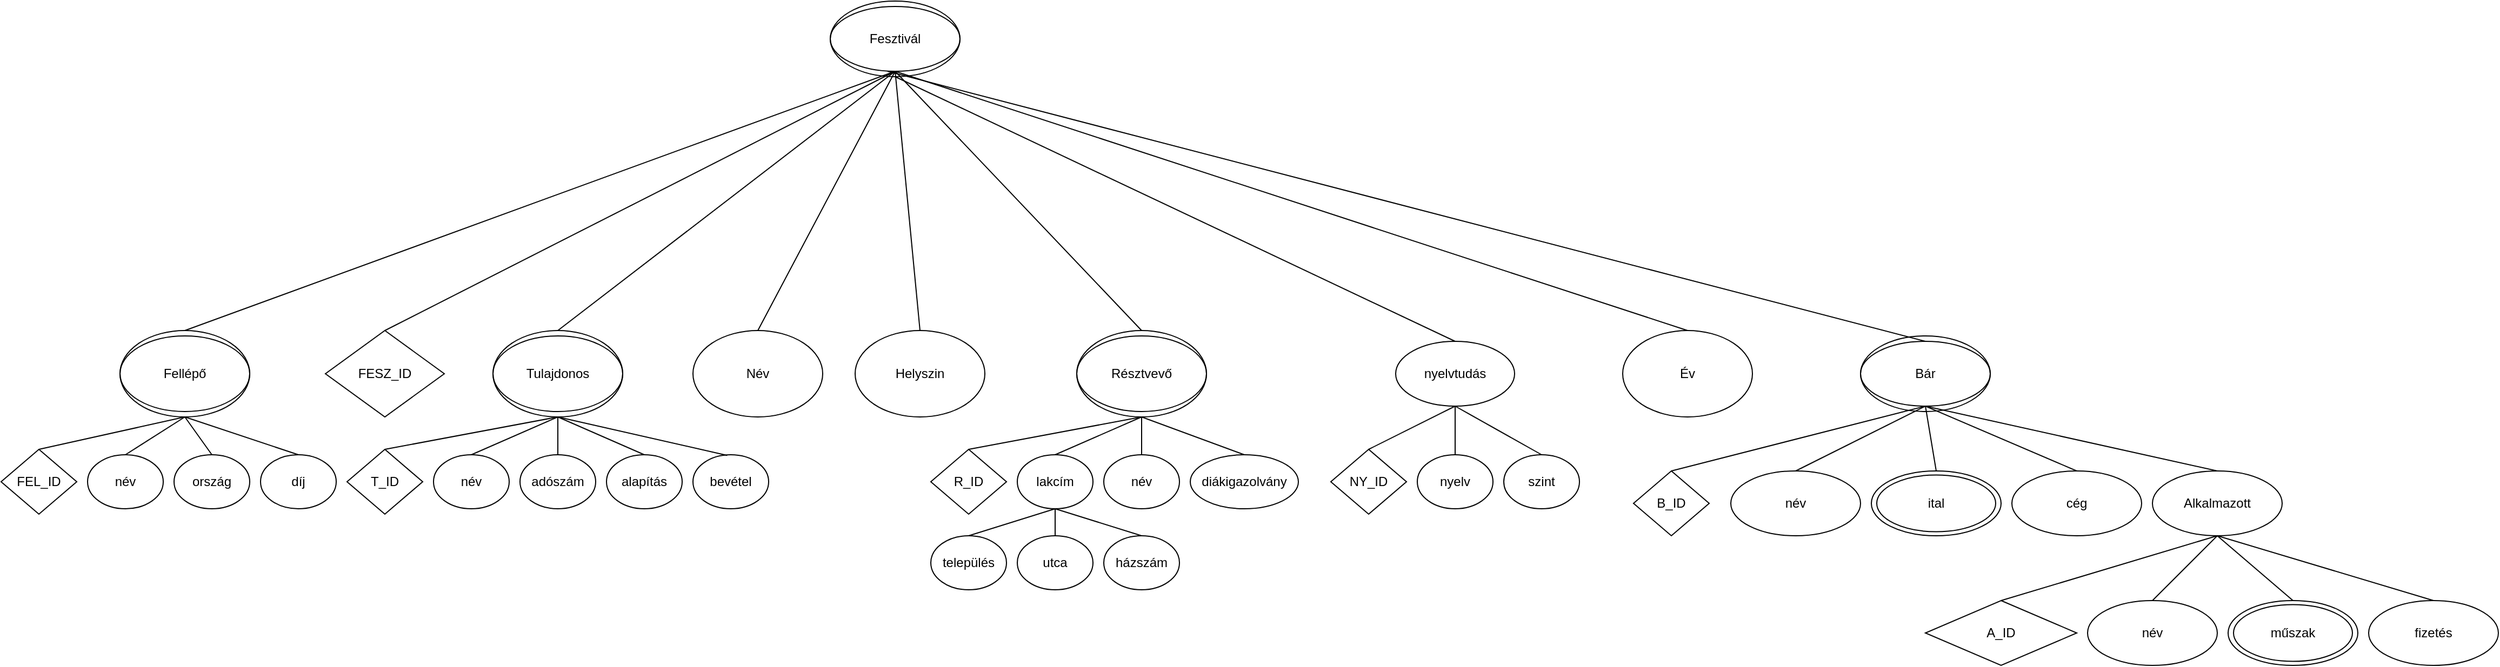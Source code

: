 <mxfile version="22.0.2" type="device">
  <diagram name="1 oldal" id="7lw6WMQ3eBTpCvgSntQc">
    <mxGraphModel dx="1568" dy="2256" grid="1" gridSize="10" guides="1" tooltips="1" connect="1" arrows="1" fold="1" page="1" pageScale="1" pageWidth="1654" pageHeight="1169" math="0" shadow="0">
      <root>
        <mxCell id="0" />
        <mxCell id="1" parent="0" />
        <mxCell id="cJz19DtH62OPi_U7Q-RF-15" value="Fesztivál" style="ellipse;whiteSpace=wrap;html=1;" vertex="1" parent="1">
          <mxGeometry x="767" y="-1140" width="120" height="60" as="geometry" />
        </mxCell>
        <mxCell id="cJz19DtH62OPi_U7Q-RF-18" value="Fellépő" style="ellipse;whiteSpace=wrap;html=1;" vertex="1" parent="1">
          <mxGeometry x="110" y="-840" width="120" height="80" as="geometry" />
        </mxCell>
        <mxCell id="cJz19DtH62OPi_U7Q-RF-19" value="FEL_ID" style="rhombus;whiteSpace=wrap;html=1;" vertex="1" parent="1">
          <mxGeometry y="-730" width="70" height="60" as="geometry" />
        </mxCell>
        <mxCell id="cJz19DtH62OPi_U7Q-RF-20" value="név" style="ellipse;whiteSpace=wrap;html=1;" vertex="1" parent="1">
          <mxGeometry x="80" y="-725" width="70" height="50" as="geometry" />
        </mxCell>
        <mxCell id="cJz19DtH62OPi_U7Q-RF-21" value="ország" style="ellipse;whiteSpace=wrap;html=1;" vertex="1" parent="1">
          <mxGeometry x="160" y="-725" width="70" height="50" as="geometry" />
        </mxCell>
        <mxCell id="cJz19DtH62OPi_U7Q-RF-22" value="díj" style="ellipse;whiteSpace=wrap;html=1;" vertex="1" parent="1">
          <mxGeometry x="240" y="-725" width="70" height="50" as="geometry" />
        </mxCell>
        <mxCell id="cJz19DtH62OPi_U7Q-RF-23" value="" style="endArrow=none;html=1;rounded=0;entryX=0.5;entryY=1;entryDx=0;entryDy=0;exitX=0.5;exitY=0;exitDx=0;exitDy=0;" edge="1" parent="1" source="cJz19DtH62OPi_U7Q-RF-19" target="cJz19DtH62OPi_U7Q-RF-18">
          <mxGeometry width="50" height="50" relative="1" as="geometry">
            <mxPoint x="200" y="-670" as="sourcePoint" />
            <mxPoint x="250" y="-720" as="targetPoint" />
          </mxGeometry>
        </mxCell>
        <mxCell id="cJz19DtH62OPi_U7Q-RF-24" value="" style="endArrow=none;html=1;rounded=0;entryX=0.5;entryY=1;entryDx=0;entryDy=0;exitX=0.5;exitY=0;exitDx=0;exitDy=0;" edge="1" parent="1" source="cJz19DtH62OPi_U7Q-RF-20" target="cJz19DtH62OPi_U7Q-RF-18">
          <mxGeometry width="50" height="50" relative="1" as="geometry">
            <mxPoint x="200" y="-670" as="sourcePoint" />
            <mxPoint x="160" y="-760" as="targetPoint" />
          </mxGeometry>
        </mxCell>
        <mxCell id="cJz19DtH62OPi_U7Q-RF-25" value="" style="endArrow=none;html=1;rounded=0;exitX=0.5;exitY=0;exitDx=0;exitDy=0;" edge="1" parent="1" source="cJz19DtH62OPi_U7Q-RF-21">
          <mxGeometry width="50" height="50" relative="1" as="geometry">
            <mxPoint x="200" y="-670" as="sourcePoint" />
            <mxPoint x="170" y="-760" as="targetPoint" />
          </mxGeometry>
        </mxCell>
        <mxCell id="cJz19DtH62OPi_U7Q-RF-26" value="" style="endArrow=none;html=1;rounded=0;entryX=0.5;entryY=0;entryDx=0;entryDy=0;" edge="1" parent="1" target="cJz19DtH62OPi_U7Q-RF-22">
          <mxGeometry width="50" height="50" relative="1" as="geometry">
            <mxPoint x="170" y="-760" as="sourcePoint" />
            <mxPoint x="250" y="-720" as="targetPoint" />
          </mxGeometry>
        </mxCell>
        <mxCell id="cJz19DtH62OPi_U7Q-RF-27" value="" style="endArrow=none;html=1;rounded=0;entryX=0.5;entryY=1;entryDx=0;entryDy=0;exitX=0.5;exitY=0;exitDx=0;exitDy=0;" edge="1" parent="1" source="cJz19DtH62OPi_U7Q-RF-18" target="cJz19DtH62OPi_U7Q-RF-15">
          <mxGeometry width="50" height="50" relative="1" as="geometry">
            <mxPoint x="420" y="-730" as="sourcePoint" />
            <mxPoint x="470" y="-780" as="targetPoint" />
          </mxGeometry>
        </mxCell>
        <mxCell id="cJz19DtH62OPi_U7Q-RF-28" value="FESZ_ID" style="rhombus;whiteSpace=wrap;html=1;" vertex="1" parent="1">
          <mxGeometry x="300" y="-840" width="110" height="80" as="geometry" />
        </mxCell>
        <mxCell id="cJz19DtH62OPi_U7Q-RF-29" value="" style="endArrow=none;html=1;rounded=0;entryX=0.5;entryY=1;entryDx=0;entryDy=0;exitX=0.5;exitY=0;exitDx=0;exitDy=0;" edge="1" parent="1" source="cJz19DtH62OPi_U7Q-RF-28" target="cJz19DtH62OPi_U7Q-RF-15">
          <mxGeometry width="50" height="50" relative="1" as="geometry">
            <mxPoint x="500" y="-730" as="sourcePoint" />
            <mxPoint x="550" y="-780" as="targetPoint" />
          </mxGeometry>
        </mxCell>
        <mxCell id="cJz19DtH62OPi_U7Q-RF-30" value="Tulajdonos" style="ellipse;whiteSpace=wrap;html=1;" vertex="1" parent="1">
          <mxGeometry x="455" y="-840" width="120" height="80" as="geometry" />
        </mxCell>
        <mxCell id="cJz19DtH62OPi_U7Q-RF-31" value="T_ID" style="rhombus;whiteSpace=wrap;html=1;" vertex="1" parent="1">
          <mxGeometry x="320" y="-730" width="70" height="60" as="geometry" />
        </mxCell>
        <mxCell id="cJz19DtH62OPi_U7Q-RF-32" value="név" style="ellipse;whiteSpace=wrap;html=1;" vertex="1" parent="1">
          <mxGeometry x="400" y="-725" width="70" height="50" as="geometry" />
        </mxCell>
        <mxCell id="cJz19DtH62OPi_U7Q-RF-33" value="adószám" style="ellipse;whiteSpace=wrap;html=1;" vertex="1" parent="1">
          <mxGeometry x="480" y="-725" width="70" height="50" as="geometry" />
        </mxCell>
        <mxCell id="cJz19DtH62OPi_U7Q-RF-34" value="alapítás" style="ellipse;whiteSpace=wrap;html=1;" vertex="1" parent="1">
          <mxGeometry x="560" y="-725" width="70" height="50" as="geometry" />
        </mxCell>
        <mxCell id="cJz19DtH62OPi_U7Q-RF-35" value="" style="endArrow=none;html=1;rounded=0;entryX=0.5;entryY=1;entryDx=0;entryDy=0;exitX=0.5;exitY=0;exitDx=0;exitDy=0;" edge="1" parent="1" source="cJz19DtH62OPi_U7Q-RF-31" target="cJz19DtH62OPi_U7Q-RF-30">
          <mxGeometry width="50" height="50" relative="1" as="geometry">
            <mxPoint x="520" y="-670" as="sourcePoint" />
            <mxPoint x="570" y="-720" as="targetPoint" />
          </mxGeometry>
        </mxCell>
        <mxCell id="cJz19DtH62OPi_U7Q-RF-36" value="" style="endArrow=none;html=1;rounded=0;entryX=0.5;entryY=1;entryDx=0;entryDy=0;exitX=0.5;exitY=0;exitDx=0;exitDy=0;" edge="1" parent="1" source="cJz19DtH62OPi_U7Q-RF-32" target="cJz19DtH62OPi_U7Q-RF-30">
          <mxGeometry width="50" height="50" relative="1" as="geometry">
            <mxPoint x="520" y="-670" as="sourcePoint" />
            <mxPoint x="480" y="-760" as="targetPoint" />
          </mxGeometry>
        </mxCell>
        <mxCell id="cJz19DtH62OPi_U7Q-RF-37" value="" style="endArrow=none;html=1;rounded=0;exitX=0.5;exitY=0;exitDx=0;exitDy=0;entryX=0.5;entryY=1;entryDx=0;entryDy=0;" edge="1" parent="1" source="cJz19DtH62OPi_U7Q-RF-33" target="cJz19DtH62OPi_U7Q-RF-30">
          <mxGeometry width="50" height="50" relative="1" as="geometry">
            <mxPoint x="520" y="-670" as="sourcePoint" />
            <mxPoint x="490" y="-760" as="targetPoint" />
          </mxGeometry>
        </mxCell>
        <mxCell id="cJz19DtH62OPi_U7Q-RF-38" value="" style="endArrow=none;html=1;rounded=0;entryX=0.5;entryY=0;entryDx=0;entryDy=0;exitX=0.5;exitY=1;exitDx=0;exitDy=0;" edge="1" parent="1" target="cJz19DtH62OPi_U7Q-RF-34" source="cJz19DtH62OPi_U7Q-RF-30">
          <mxGeometry width="50" height="50" relative="1" as="geometry">
            <mxPoint x="490" y="-760" as="sourcePoint" />
            <mxPoint x="570" y="-720" as="targetPoint" />
          </mxGeometry>
        </mxCell>
        <mxCell id="cJz19DtH62OPi_U7Q-RF-39" value="bevétel" style="ellipse;whiteSpace=wrap;html=1;" vertex="1" parent="1">
          <mxGeometry x="640" y="-725" width="70" height="50" as="geometry" />
        </mxCell>
        <mxCell id="cJz19DtH62OPi_U7Q-RF-40" value="" style="endArrow=none;html=1;rounded=0;entryX=0.5;entryY=1;entryDx=0;entryDy=0;exitX=0.453;exitY=0.012;exitDx=0;exitDy=0;exitPerimeter=0;" edge="1" parent="1" source="cJz19DtH62OPi_U7Q-RF-39" target="cJz19DtH62OPi_U7Q-RF-30">
          <mxGeometry width="50" height="50" relative="1" as="geometry">
            <mxPoint x="500" y="-730" as="sourcePoint" />
            <mxPoint x="550" y="-780" as="targetPoint" />
          </mxGeometry>
        </mxCell>
        <mxCell id="cJz19DtH62OPi_U7Q-RF-41" value="" style="endArrow=none;html=1;rounded=0;entryX=0.5;entryY=1;entryDx=0;entryDy=0;exitX=0.5;exitY=0;exitDx=0;exitDy=0;" edge="1" parent="1" source="cJz19DtH62OPi_U7Q-RF-30" target="cJz19DtH62OPi_U7Q-RF-15">
          <mxGeometry width="50" height="50" relative="1" as="geometry">
            <mxPoint x="510" y="-830" as="sourcePoint" />
            <mxPoint x="560" y="-880" as="targetPoint" />
          </mxGeometry>
        </mxCell>
        <mxCell id="cJz19DtH62OPi_U7Q-RF-43" value="Név" style="ellipse;whiteSpace=wrap;html=1;" vertex="1" parent="1">
          <mxGeometry x="640" y="-840" width="120" height="80" as="geometry" />
        </mxCell>
        <mxCell id="cJz19DtH62OPi_U7Q-RF-44" value="Helyszin" style="ellipse;whiteSpace=wrap;html=1;" vertex="1" parent="1">
          <mxGeometry x="790" y="-840" width="120" height="80" as="geometry" />
        </mxCell>
        <mxCell id="cJz19DtH62OPi_U7Q-RF-45" value="" style="endArrow=none;html=1;rounded=0;entryX=0.5;entryY=1;entryDx=0;entryDy=0;exitX=0.5;exitY=0;exitDx=0;exitDy=0;" edge="1" parent="1" source="cJz19DtH62OPi_U7Q-RF-43" target="cJz19DtH62OPi_U7Q-RF-15">
          <mxGeometry width="50" height="50" relative="1" as="geometry">
            <mxPoint x="810" y="-840" as="sourcePoint" />
            <mxPoint x="860" y="-890" as="targetPoint" />
          </mxGeometry>
        </mxCell>
        <mxCell id="cJz19DtH62OPi_U7Q-RF-46" value="" style="endArrow=none;html=1;rounded=0;entryX=0.5;entryY=1;entryDx=0;entryDy=0;exitX=0.5;exitY=0;exitDx=0;exitDy=0;" edge="1" parent="1" source="cJz19DtH62OPi_U7Q-RF-44" target="cJz19DtH62OPi_U7Q-RF-15">
          <mxGeometry width="50" height="50" relative="1" as="geometry">
            <mxPoint x="810" y="-840" as="sourcePoint" />
            <mxPoint x="860" y="-890" as="targetPoint" />
          </mxGeometry>
        </mxCell>
        <mxCell id="cJz19DtH62OPi_U7Q-RF-47" value="Résztvevő" style="ellipse;whiteSpace=wrap;html=1;" vertex="1" parent="1">
          <mxGeometry x="995" y="-840" width="120" height="80" as="geometry" />
        </mxCell>
        <mxCell id="cJz19DtH62OPi_U7Q-RF-48" value="R_ID" style="rhombus;whiteSpace=wrap;html=1;" vertex="1" parent="1">
          <mxGeometry x="860" y="-730" width="70" height="60" as="geometry" />
        </mxCell>
        <mxCell id="cJz19DtH62OPi_U7Q-RF-49" value="lakcím" style="ellipse;whiteSpace=wrap;html=1;" vertex="1" parent="1">
          <mxGeometry x="940" y="-725" width="70" height="50" as="geometry" />
        </mxCell>
        <mxCell id="cJz19DtH62OPi_U7Q-RF-50" value="név" style="ellipse;whiteSpace=wrap;html=1;" vertex="1" parent="1">
          <mxGeometry x="1020" y="-725" width="70" height="50" as="geometry" />
        </mxCell>
        <mxCell id="cJz19DtH62OPi_U7Q-RF-51" value="diákigazolvány" style="ellipse;whiteSpace=wrap;html=1;" vertex="1" parent="1">
          <mxGeometry x="1100" y="-725" width="100" height="50" as="geometry" />
        </mxCell>
        <mxCell id="cJz19DtH62OPi_U7Q-RF-52" value="" style="endArrow=none;html=1;rounded=0;entryX=0.5;entryY=1;entryDx=0;entryDy=0;exitX=0.5;exitY=0;exitDx=0;exitDy=0;" edge="1" parent="1" source="cJz19DtH62OPi_U7Q-RF-48" target="cJz19DtH62OPi_U7Q-RF-47">
          <mxGeometry width="50" height="50" relative="1" as="geometry">
            <mxPoint x="1060" y="-670" as="sourcePoint" />
            <mxPoint x="1110" y="-720" as="targetPoint" />
          </mxGeometry>
        </mxCell>
        <mxCell id="cJz19DtH62OPi_U7Q-RF-53" value="" style="endArrow=none;html=1;rounded=0;entryX=0.5;entryY=1;entryDx=0;entryDy=0;exitX=0.5;exitY=0;exitDx=0;exitDy=0;" edge="1" parent="1" source="cJz19DtH62OPi_U7Q-RF-49" target="cJz19DtH62OPi_U7Q-RF-47">
          <mxGeometry width="50" height="50" relative="1" as="geometry">
            <mxPoint x="1060" y="-670" as="sourcePoint" />
            <mxPoint x="1020" y="-760" as="targetPoint" />
          </mxGeometry>
        </mxCell>
        <mxCell id="cJz19DtH62OPi_U7Q-RF-54" value="" style="endArrow=none;html=1;rounded=0;exitX=0.5;exitY=0;exitDx=0;exitDy=0;entryX=0.5;entryY=1;entryDx=0;entryDy=0;" edge="1" parent="1" source="cJz19DtH62OPi_U7Q-RF-50" target="cJz19DtH62OPi_U7Q-RF-47">
          <mxGeometry width="50" height="50" relative="1" as="geometry">
            <mxPoint x="1060" y="-670" as="sourcePoint" />
            <mxPoint x="1030" y="-760" as="targetPoint" />
          </mxGeometry>
        </mxCell>
        <mxCell id="cJz19DtH62OPi_U7Q-RF-55" value="" style="endArrow=none;html=1;rounded=0;entryX=0.5;entryY=0;entryDx=0;entryDy=0;exitX=0.5;exitY=1;exitDx=0;exitDy=0;" edge="1" parent="1" source="cJz19DtH62OPi_U7Q-RF-47" target="cJz19DtH62OPi_U7Q-RF-51">
          <mxGeometry width="50" height="50" relative="1" as="geometry">
            <mxPoint x="1030" y="-760" as="sourcePoint" />
            <mxPoint x="1110" y="-720" as="targetPoint" />
          </mxGeometry>
        </mxCell>
        <mxCell id="cJz19DtH62OPi_U7Q-RF-56" value="nyelvtudás" style="ellipse;whiteSpace=wrap;html=1;" vertex="1" parent="1">
          <mxGeometry x="1290" y="-830" width="110" height="60" as="geometry" />
        </mxCell>
        <mxCell id="cJz19DtH62OPi_U7Q-RF-58" value="" style="endArrow=none;html=1;rounded=0;entryX=0.5;entryY=1;entryDx=0;entryDy=0;exitX=0.5;exitY=0;exitDx=0;exitDy=0;" edge="1" parent="1" source="cJz19DtH62OPi_U7Q-RF-47" target="cJz19DtH62OPi_U7Q-RF-15">
          <mxGeometry width="50" height="50" relative="1" as="geometry">
            <mxPoint x="810" y="-840" as="sourcePoint" />
            <mxPoint x="860" y="-890" as="targetPoint" />
          </mxGeometry>
        </mxCell>
        <mxCell id="cJz19DtH62OPi_U7Q-RF-59" value="település" style="ellipse;whiteSpace=wrap;html=1;" vertex="1" parent="1">
          <mxGeometry x="860" y="-650" width="70" height="50" as="geometry" />
        </mxCell>
        <mxCell id="cJz19DtH62OPi_U7Q-RF-60" value="utca" style="ellipse;whiteSpace=wrap;html=1;" vertex="1" parent="1">
          <mxGeometry x="940" y="-650" width="70" height="50" as="geometry" />
        </mxCell>
        <mxCell id="cJz19DtH62OPi_U7Q-RF-61" value="házszám" style="ellipse;whiteSpace=wrap;html=1;" vertex="1" parent="1">
          <mxGeometry x="1020" y="-650" width="70" height="50" as="geometry" />
        </mxCell>
        <mxCell id="cJz19DtH62OPi_U7Q-RF-62" value="" style="endArrow=none;html=1;rounded=0;exitX=0.5;exitY=0;exitDx=0;exitDy=0;entryX=0.5;entryY=1;entryDx=0;entryDy=0;" edge="1" parent="1" source="cJz19DtH62OPi_U7Q-RF-59" target="cJz19DtH62OPi_U7Q-RF-49">
          <mxGeometry width="50" height="50" relative="1" as="geometry">
            <mxPoint x="1010" y="-840" as="sourcePoint" />
            <mxPoint x="1060" y="-890" as="targetPoint" />
          </mxGeometry>
        </mxCell>
        <mxCell id="cJz19DtH62OPi_U7Q-RF-63" value="" style="endArrow=none;html=1;rounded=0;exitX=0.5;exitY=0;exitDx=0;exitDy=0;entryX=0.5;entryY=1;entryDx=0;entryDy=0;" edge="1" parent="1" source="cJz19DtH62OPi_U7Q-RF-60" target="cJz19DtH62OPi_U7Q-RF-49">
          <mxGeometry width="50" height="50" relative="1" as="geometry">
            <mxPoint x="905" y="-640" as="sourcePoint" />
            <mxPoint x="985" y="-665" as="targetPoint" />
          </mxGeometry>
        </mxCell>
        <mxCell id="cJz19DtH62OPi_U7Q-RF-65" value="" style="endArrow=none;html=1;rounded=0;exitX=0.5;exitY=0;exitDx=0;exitDy=0;entryX=0.5;entryY=1;entryDx=0;entryDy=0;" edge="1" parent="1" source="cJz19DtH62OPi_U7Q-RF-61" target="cJz19DtH62OPi_U7Q-RF-49">
          <mxGeometry width="50" height="50" relative="1" as="geometry">
            <mxPoint x="985" y="-640" as="sourcePoint" />
            <mxPoint x="985" y="-665" as="targetPoint" />
          </mxGeometry>
        </mxCell>
        <mxCell id="cJz19DtH62OPi_U7Q-RF-67" value="nyelv" style="ellipse;whiteSpace=wrap;html=1;" vertex="1" parent="1">
          <mxGeometry x="1310" y="-725" width="70" height="50" as="geometry" />
        </mxCell>
        <mxCell id="cJz19DtH62OPi_U7Q-RF-68" value="szint" style="ellipse;whiteSpace=wrap;html=1;" vertex="1" parent="1">
          <mxGeometry x="1390" y="-725" width="70" height="50" as="geometry" />
        </mxCell>
        <mxCell id="cJz19DtH62OPi_U7Q-RF-69" value="NY_ID" style="rhombus;whiteSpace=wrap;html=1;" vertex="1" parent="1">
          <mxGeometry x="1230" y="-730" width="70" height="60" as="geometry" />
        </mxCell>
        <mxCell id="cJz19DtH62OPi_U7Q-RF-70" value="" style="endArrow=none;html=1;rounded=0;entryX=0.5;entryY=1;entryDx=0;entryDy=0;exitX=0.5;exitY=0;exitDx=0;exitDy=0;" edge="1" parent="1" source="cJz19DtH62OPi_U7Q-RF-69" target="cJz19DtH62OPi_U7Q-RF-56">
          <mxGeometry width="50" height="50" relative="1" as="geometry">
            <mxPoint x="1170" y="-795" as="sourcePoint" />
            <mxPoint x="1220" y="-845" as="targetPoint" />
          </mxGeometry>
        </mxCell>
        <mxCell id="cJz19DtH62OPi_U7Q-RF-71" value="" style="endArrow=none;html=1;rounded=0;entryX=0.5;entryY=1;entryDx=0;entryDy=0;exitX=0.5;exitY=0;exitDx=0;exitDy=0;" edge="1" parent="1" source="cJz19DtH62OPi_U7Q-RF-67" target="cJz19DtH62OPi_U7Q-RF-56">
          <mxGeometry width="50" height="50" relative="1" as="geometry">
            <mxPoint x="1275" y="-720" as="sourcePoint" />
            <mxPoint x="1355" y="-740" as="targetPoint" />
          </mxGeometry>
        </mxCell>
        <mxCell id="cJz19DtH62OPi_U7Q-RF-72" value="" style="endArrow=none;html=1;rounded=0;entryX=0.5;entryY=1;entryDx=0;entryDy=0;exitX=0.5;exitY=0;exitDx=0;exitDy=0;" edge="1" parent="1" source="cJz19DtH62OPi_U7Q-RF-68" target="cJz19DtH62OPi_U7Q-RF-56">
          <mxGeometry width="50" height="50" relative="1" as="geometry">
            <mxPoint x="1355" y="-715" as="sourcePoint" />
            <mxPoint x="1355" y="-740" as="targetPoint" />
          </mxGeometry>
        </mxCell>
        <mxCell id="cJz19DtH62OPi_U7Q-RF-73" value="Év" style="ellipse;whiteSpace=wrap;html=1;" vertex="1" parent="1">
          <mxGeometry x="1500" y="-840" width="120" height="80" as="geometry" />
        </mxCell>
        <mxCell id="cJz19DtH62OPi_U7Q-RF-77" value="" style="endArrow=none;html=1;rounded=0;entryX=0.5;entryY=0;entryDx=0;entryDy=0;exitX=0.5;exitY=1;exitDx=0;exitDy=0;" edge="1" parent="1" source="cJz19DtH62OPi_U7Q-RF-15" target="cJz19DtH62OPi_U7Q-RF-73">
          <mxGeometry width="50" height="50" relative="1" as="geometry">
            <mxPoint x="1180" y="-650" as="sourcePoint" />
            <mxPoint x="1230" y="-700" as="targetPoint" />
          </mxGeometry>
        </mxCell>
        <mxCell id="cJz19DtH62OPi_U7Q-RF-79" value="" style="ellipse;whiteSpace=wrap;html=1;fillColor=none;" vertex="1" parent="1">
          <mxGeometry x="767" y="-1145" width="120" height="70" as="geometry" />
        </mxCell>
        <mxCell id="cJz19DtH62OPi_U7Q-RF-81" value="" style="ellipse;whiteSpace=wrap;html=1;fillColor=none;" vertex="1" parent="1">
          <mxGeometry x="995" y="-835" width="120" height="70" as="geometry" />
        </mxCell>
        <mxCell id="cJz19DtH62OPi_U7Q-RF-84" value="" style="ellipse;whiteSpace=wrap;html=1;fillColor=none;" vertex="1" parent="1">
          <mxGeometry x="455" y="-835" width="120" height="70" as="geometry" />
        </mxCell>
        <mxCell id="cJz19DtH62OPi_U7Q-RF-85" value="" style="ellipse;whiteSpace=wrap;html=1;fillColor=none;" vertex="1" parent="1">
          <mxGeometry x="110" y="-835" width="120" height="70" as="geometry" />
        </mxCell>
        <mxCell id="cJz19DtH62OPi_U7Q-RF-86" value="Bár" style="ellipse;whiteSpace=wrap;html=1;" vertex="1" parent="1">
          <mxGeometry x="1720" y="-830" width="120" height="60" as="geometry" />
        </mxCell>
        <mxCell id="cJz19DtH62OPi_U7Q-RF-87" value="ital" style="ellipse;whiteSpace=wrap;html=1;" vertex="1" parent="1">
          <mxGeometry x="1730" y="-710" width="120" height="60" as="geometry" />
        </mxCell>
        <mxCell id="cJz19DtH62OPi_U7Q-RF-88" value="" style="endArrow=none;html=1;rounded=0;entryX=0.5;entryY=1;entryDx=0;entryDy=0;exitX=0.5;exitY=0;exitDx=0;exitDy=0;" edge="1" parent="1" source="cJz19DtH62OPi_U7Q-RF-87" target="cJz19DtH62OPi_U7Q-RF-86">
          <mxGeometry width="50" height="50" relative="1" as="geometry">
            <mxPoint x="750" y="-600" as="sourcePoint" />
            <mxPoint x="800" y="-650" as="targetPoint" />
          </mxGeometry>
        </mxCell>
        <mxCell id="cJz19DtH62OPi_U7Q-RF-89" value="Alkalmazott" style="ellipse;whiteSpace=wrap;html=1;" vertex="1" parent="1">
          <mxGeometry x="1990" y="-710" width="120" height="60" as="geometry" />
        </mxCell>
        <mxCell id="cJz19DtH62OPi_U7Q-RF-90" value="cég" style="ellipse;whiteSpace=wrap;html=1;" vertex="1" parent="1">
          <mxGeometry x="1860" y="-710" width="120" height="60" as="geometry" />
        </mxCell>
        <mxCell id="cJz19DtH62OPi_U7Q-RF-91" value="név" style="ellipse;whiteSpace=wrap;html=1;" vertex="1" parent="1">
          <mxGeometry x="1600" y="-710" width="120" height="60" as="geometry" />
        </mxCell>
        <mxCell id="cJz19DtH62OPi_U7Q-RF-92" value="" style="endArrow=none;html=1;rounded=0;exitX=0.5;exitY=0;exitDx=0;exitDy=0;entryX=0.5;entryY=1;entryDx=0;entryDy=0;" edge="1" parent="1" target="cJz19DtH62OPi_U7Q-RF-86" source="cJz19DtH62OPi_U7Q-RF-106">
          <mxGeometry width="50" height="50" relative="1" as="geometry">
            <mxPoint x="1520" y="-710" as="sourcePoint" />
            <mxPoint x="1780" y="-750" as="targetPoint" />
          </mxGeometry>
        </mxCell>
        <mxCell id="cJz19DtH62OPi_U7Q-RF-93" value="" style="endArrow=none;html=1;rounded=0;exitX=0.5;exitY=0;exitDx=0;exitDy=0;entryX=0.5;entryY=1;entryDx=0;entryDy=0;" edge="1" parent="1" source="cJz19DtH62OPi_U7Q-RF-91" target="cJz19DtH62OPi_U7Q-RF-86">
          <mxGeometry width="50" height="50" relative="1" as="geometry">
            <mxPoint x="1540" y="-700" as="sourcePoint" />
            <mxPoint x="1780" y="-750" as="targetPoint" />
          </mxGeometry>
        </mxCell>
        <mxCell id="cJz19DtH62OPi_U7Q-RF-94" value="" style="endArrow=none;html=1;rounded=0;exitX=0.5;exitY=0;exitDx=0;exitDy=0;entryX=0.5;entryY=1;entryDx=0;entryDy=0;" edge="1" parent="1" source="cJz19DtH62OPi_U7Q-RF-90" target="cJz19DtH62OPi_U7Q-RF-86">
          <mxGeometry width="50" height="50" relative="1" as="geometry">
            <mxPoint x="1540" y="-700" as="sourcePoint" />
            <mxPoint x="1590" y="-750" as="targetPoint" />
          </mxGeometry>
        </mxCell>
        <mxCell id="cJz19DtH62OPi_U7Q-RF-95" value="" style="endArrow=none;html=1;rounded=0;exitX=0.5;exitY=0;exitDx=0;exitDy=0;" edge="1" parent="1" source="cJz19DtH62OPi_U7Q-RF-89">
          <mxGeometry width="50" height="50" relative="1" as="geometry">
            <mxPoint x="1540" y="-700" as="sourcePoint" />
            <mxPoint x="1780" y="-770" as="targetPoint" />
          </mxGeometry>
        </mxCell>
        <mxCell id="cJz19DtH62OPi_U7Q-RF-96" value="fizetés" style="ellipse;whiteSpace=wrap;html=1;" vertex="1" parent="1">
          <mxGeometry x="2190" y="-590" width="120" height="60" as="geometry" />
        </mxCell>
        <mxCell id="cJz19DtH62OPi_U7Q-RF-97" value="műszak" style="ellipse;whiteSpace=wrap;html=1;" vertex="1" parent="1">
          <mxGeometry x="2060" y="-590" width="120" height="60" as="geometry" />
        </mxCell>
        <mxCell id="cJz19DtH62OPi_U7Q-RF-98" value="név" style="ellipse;whiteSpace=wrap;html=1;" vertex="1" parent="1">
          <mxGeometry x="1930" y="-590" width="120" height="60" as="geometry" />
        </mxCell>
        <mxCell id="cJz19DtH62OPi_U7Q-RF-99" value="" style="endArrow=none;html=1;rounded=0;exitX=0.5;exitY=0;exitDx=0;exitDy=0;entryX=0.5;entryY=1;entryDx=0;entryDy=0;" edge="1" parent="1" source="cJz19DtH62OPi_U7Q-RF-103" target="cJz19DtH62OPi_U7Q-RF-89">
          <mxGeometry width="50" height="50" relative="1" as="geometry">
            <mxPoint x="1850" y="-590" as="sourcePoint" />
            <mxPoint x="1700" y="-750" as="targetPoint" />
          </mxGeometry>
        </mxCell>
        <mxCell id="cJz19DtH62OPi_U7Q-RF-100" value="" style="endArrow=none;html=1;rounded=0;exitX=0.5;exitY=0;exitDx=0;exitDy=0;entryX=0.5;entryY=1;entryDx=0;entryDy=0;" edge="1" parent="1" source="cJz19DtH62OPi_U7Q-RF-98" target="cJz19DtH62OPi_U7Q-RF-89">
          <mxGeometry width="50" height="50" relative="1" as="geometry">
            <mxPoint x="1650" y="-700" as="sourcePoint" />
            <mxPoint x="1700" y="-750" as="targetPoint" />
          </mxGeometry>
        </mxCell>
        <mxCell id="cJz19DtH62OPi_U7Q-RF-101" value="" style="endArrow=none;html=1;rounded=0;exitX=0.5;exitY=0;exitDx=0;exitDy=0;entryX=0.5;entryY=1;entryDx=0;entryDy=0;" edge="1" parent="1" source="cJz19DtH62OPi_U7Q-RF-97" target="cJz19DtH62OPi_U7Q-RF-89">
          <mxGeometry width="50" height="50" relative="1" as="geometry">
            <mxPoint x="1650" y="-700" as="sourcePoint" />
            <mxPoint x="1700" y="-750" as="targetPoint" />
          </mxGeometry>
        </mxCell>
        <mxCell id="cJz19DtH62OPi_U7Q-RF-102" value="" style="endArrow=none;html=1;rounded=0;exitX=0.5;exitY=0;exitDx=0;exitDy=0;entryX=0.5;entryY=1;entryDx=0;entryDy=0;" edge="1" parent="1" source="cJz19DtH62OPi_U7Q-RF-96" target="cJz19DtH62OPi_U7Q-RF-89">
          <mxGeometry width="50" height="50" relative="1" as="geometry">
            <mxPoint x="1650" y="-700" as="sourcePoint" />
            <mxPoint x="1700" y="-750" as="targetPoint" />
          </mxGeometry>
        </mxCell>
        <mxCell id="cJz19DtH62OPi_U7Q-RF-103" value="A_ID" style="rhombus;whiteSpace=wrap;html=1;" vertex="1" parent="1">
          <mxGeometry x="1780" y="-590" width="140" height="60" as="geometry" />
        </mxCell>
        <mxCell id="cJz19DtH62OPi_U7Q-RF-104" value="" style="ellipse;whiteSpace=wrap;html=1;fillColor=none;" vertex="1" parent="1">
          <mxGeometry x="2065" y="-586.25" width="110" height="52.5" as="geometry" />
        </mxCell>
        <mxCell id="cJz19DtH62OPi_U7Q-RF-105" value="" style="ellipse;whiteSpace=wrap;html=1;fillColor=none;" vertex="1" parent="1">
          <mxGeometry x="1735" y="-706.25" width="110" height="52.5" as="geometry" />
        </mxCell>
        <mxCell id="cJz19DtH62OPi_U7Q-RF-106" value="B_ID" style="rhombus;whiteSpace=wrap;html=1;" vertex="1" parent="1">
          <mxGeometry x="1510" y="-710" width="70" height="60" as="geometry" />
        </mxCell>
        <mxCell id="cJz19DtH62OPi_U7Q-RF-107" value="" style="endArrow=none;html=1;rounded=0;entryX=0.5;entryY=0;entryDx=0;entryDy=0;exitX=0.442;exitY=0.929;exitDx=0;exitDy=0;exitPerimeter=0;" edge="1" parent="1" source="cJz19DtH62OPi_U7Q-RF-79" target="cJz19DtH62OPi_U7Q-RF-86">
          <mxGeometry width="50" height="50" relative="1" as="geometry">
            <mxPoint x="1640" y="-660" as="sourcePoint" />
            <mxPoint x="1690" y="-710" as="targetPoint" />
          </mxGeometry>
        </mxCell>
        <mxCell id="cJz19DtH62OPi_U7Q-RF-108" value="" style="ellipse;whiteSpace=wrap;html=1;fillColor=none;" vertex="1" parent="1">
          <mxGeometry x="1720" y="-835" width="120" height="70" as="geometry" />
        </mxCell>
        <mxCell id="cJz19DtH62OPi_U7Q-RF-109" value="" style="endArrow=none;html=1;rounded=0;exitX=0.5;exitY=0;exitDx=0;exitDy=0;entryX=0.5;entryY=1;entryDx=0;entryDy=0;" edge="1" parent="1" source="cJz19DtH62OPi_U7Q-RF-56" target="cJz19DtH62OPi_U7Q-RF-79">
          <mxGeometry width="50" height="50" relative="1" as="geometry">
            <mxPoint x="1370" y="-870" as="sourcePoint" />
            <mxPoint x="1420" y="-920" as="targetPoint" />
          </mxGeometry>
        </mxCell>
      </root>
    </mxGraphModel>
  </diagram>
</mxfile>
